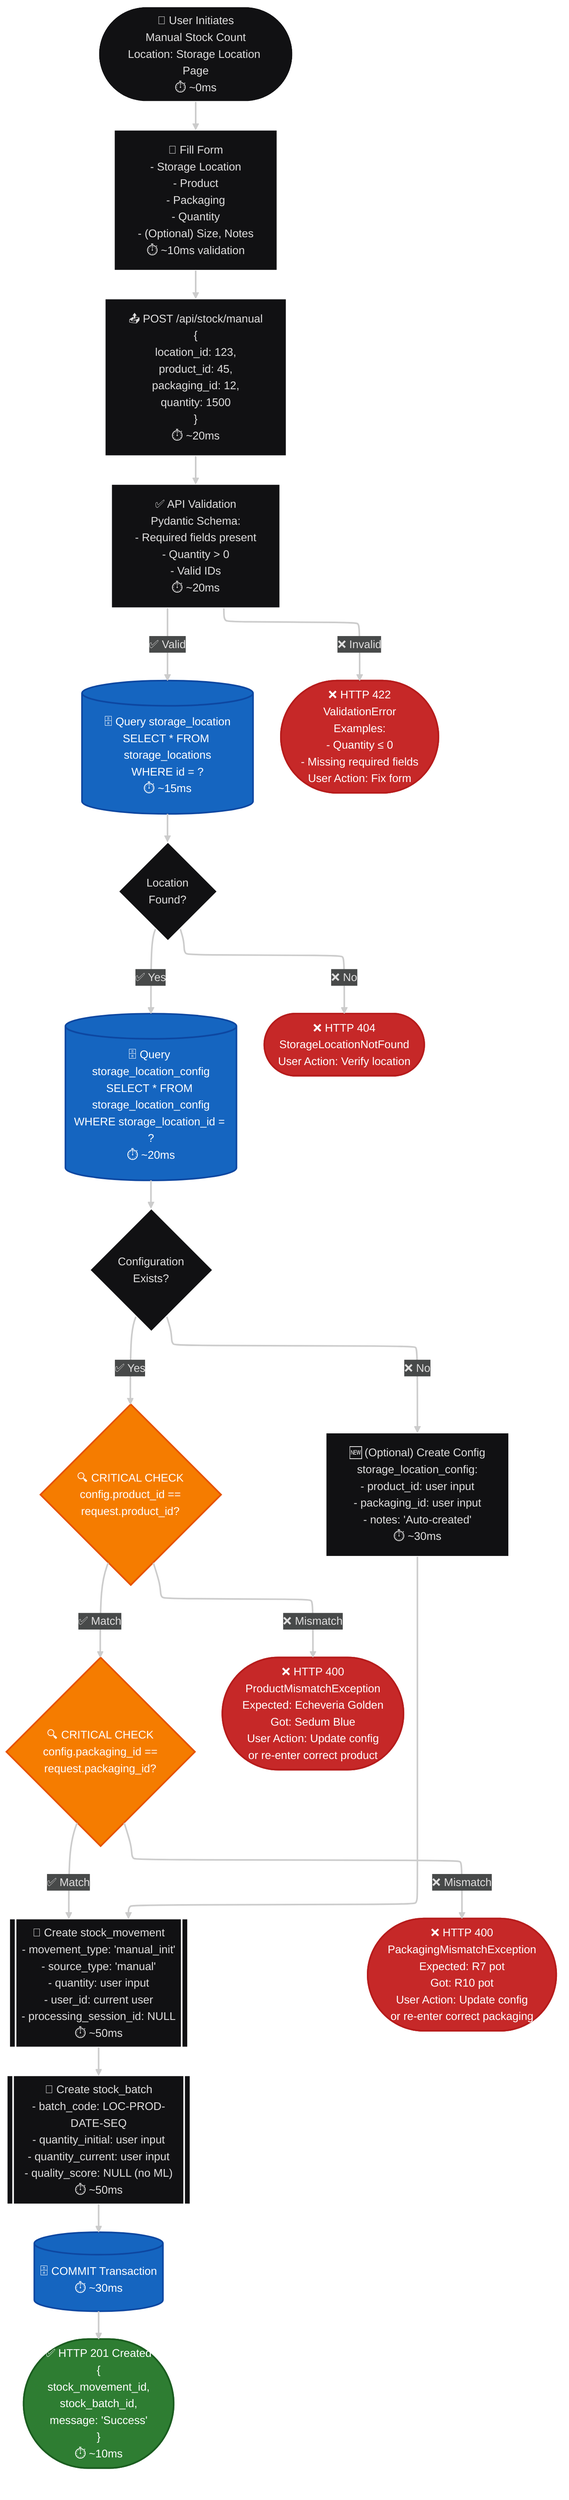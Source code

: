 ---
config:
  theme: redux-dark-color
  layout: elk
---
flowchart TD
    %% ============================================================================
    %% MANUAL STOCK INITIALIZATION - COMPREHENSIVE VIEW
    %% ============================================================================

    START@{ shape: stadium, label: "🚀 User Initiates
    Manual Stock Count

    Location: Storage Location Page
    ⏱️ ~0ms" }

    FORM@{ shape: rect, label: "📝 Fill Form
    - Storage Location
    - Product
    - Packaging
    - Quantity
    - (Optional) Size, Notes

    ⏱️ ~10ms validation" }

    SUBMIT@{ shape: rect, label: "📤 POST /api/stock/manual
    {
      location_id: 123,
      product_id: 45,
      packaging_id: 12,
      quantity: 1500
    }

    ⏱️ ~20ms" }

    API_VALIDATE@{ shape: rect, label: "✅ API Validation
    Pydantic Schema:
    - Required fields present
    - Quantity > 0
    - Valid IDs

    ⏱️ ~20ms" }

    CHECK_LOCATION@{ shape: cyl, label: "🗄️ Query storage_location
    SELECT * FROM storage_locations
    WHERE id = ?

    ⏱️ ~15ms" }

    LOCATION_EXISTS@{ shape: diamond, label: "Location
    Found?" }

    GET_CONFIG@{ shape: cyl, label: "🗄️ Query storage_location_config
    SELECT * FROM storage_location_config
    WHERE storage_location_id = ?

    ⏱️ ~20ms" }

    CONFIG_EXISTS@{ shape: diamond, label: "Configuration
    Exists?" }

    VALIDATE_PRODUCT@{ shape: diamond, label: "🔍 CRITICAL CHECK
    config.product_id ==
    request.product_id?" }

    VALIDATE_PACKAGING@{ shape: diamond, label: "🔍 CRITICAL CHECK
    config.packaging_id ==
    request.packaging_id?" }

    CREATE_MOVEMENT@{ shape: subproc, label: "💾 Create stock_movement
    - movement_type: 'manual_init'
    - source_type: 'manual'
    - quantity: user input
    - user_id: current user
    - processing_session_id: NULL

    ⏱️ ~50ms" }

    CREATE_BATCH@{ shape: subproc, label: "💾 Create stock_batch
    - batch_code: LOC-PROD-DATE-SEQ
    - quantity_initial: user input
    - quantity_current: user input
    - quality_score: NULL (no ML)

    ⏱️ ~50ms" }

    COMMIT@{ shape: cyl, label: "🗄️ COMMIT Transaction

    ⏱️ ~30ms" }

    SUCCESS@{ shape: stadium, label: "✅ HTTP 201 Created
    {
      stock_movement_id,
      stock_batch_id,
      message: 'Success'
    }

    ⏱️ ~10ms" }

    %% Error nodes
    ERROR_LOCATION@{ shape: stadium, label: "❌ HTTP 404
    StorageLocationNotFound

    User Action: Verify location" }

    ERROR_PRODUCT@{ shape: stadium, label: "❌ HTTP 400
    ProductMismatchException

    Expected: Echeveria Golden
    Got: Sedum Blue

    User Action: Update config
    or re-enter correct product" }

    ERROR_PACKAGING@{ shape: stadium, label: "❌ HTTP 400
    PackagingMismatchException

    Expected: R7 pot
    Got: R10 pot

    User Action: Update config
    or re-enter correct packaging" }

    ERROR_VALIDATION@{ shape: stadium, label: "❌ HTTP 422
    ValidationError

    Examples:
    - Quantity ≤ 0
    - Missing required fields

    User Action: Fix form" }

    CREATE_CONFIG@{ shape: rect, label: "🆕 (Optional) Create Config
    storage_location_config:
    - product_id: user input
    - packaging_id: user input
    - notes: 'Auto-created'

    ⏱️ ~30ms" }

    %% Flow connections
    START --> FORM
    FORM --> SUBMIT
    SUBMIT --> API_VALIDATE

    API_VALIDATE -->|✅ Valid| CHECK_LOCATION
    API_VALIDATE -->|❌ Invalid| ERROR_VALIDATION

    CHECK_LOCATION --> LOCATION_EXISTS

    LOCATION_EXISTS -->|❌ No| ERROR_LOCATION
    LOCATION_EXISTS -->|✅ Yes| GET_CONFIG

    GET_CONFIG --> CONFIG_EXISTS

    CONFIG_EXISTS -->|❌ No| CREATE_CONFIG
    CONFIG_EXISTS -->|✅ Yes| VALIDATE_PRODUCT

    CREATE_CONFIG --> CREATE_MOVEMENT

    VALIDATE_PRODUCT -->|❌ Mismatch| ERROR_PRODUCT
    VALIDATE_PRODUCT -->|✅ Match| VALIDATE_PACKAGING

    VALIDATE_PACKAGING -->|❌ Mismatch| ERROR_PACKAGING
    VALIDATE_PACKAGING -->|✅ Match| CREATE_MOVEMENT

    CREATE_MOVEMENT --> CREATE_BATCH
    CREATE_BATCH --> COMMIT
    COMMIT --> SUCCESS

    %% Styling
    classDef successClass fill:#2e7d32,stroke:#1b5e20,color:#fff
    classDef errorClass fill:#c62828,stroke:#b71c1c,color:#fff
    classDef criticalClass fill:#f57c00,stroke:#e65100,color:#fff
    classDef dbClass fill:#1565c0,stroke:#0d47a1,color:#fff

    class SUCCESS successClass
    class ERROR_LOCATION,ERROR_PRODUCT,ERROR_PACKAGING,ERROR_VALIDATION errorClass
    class VALIDATE_PRODUCT,VALIDATE_PACKAGING criticalClass
    class CHECK_LOCATION,GET_CONFIG,COMMIT dbClass